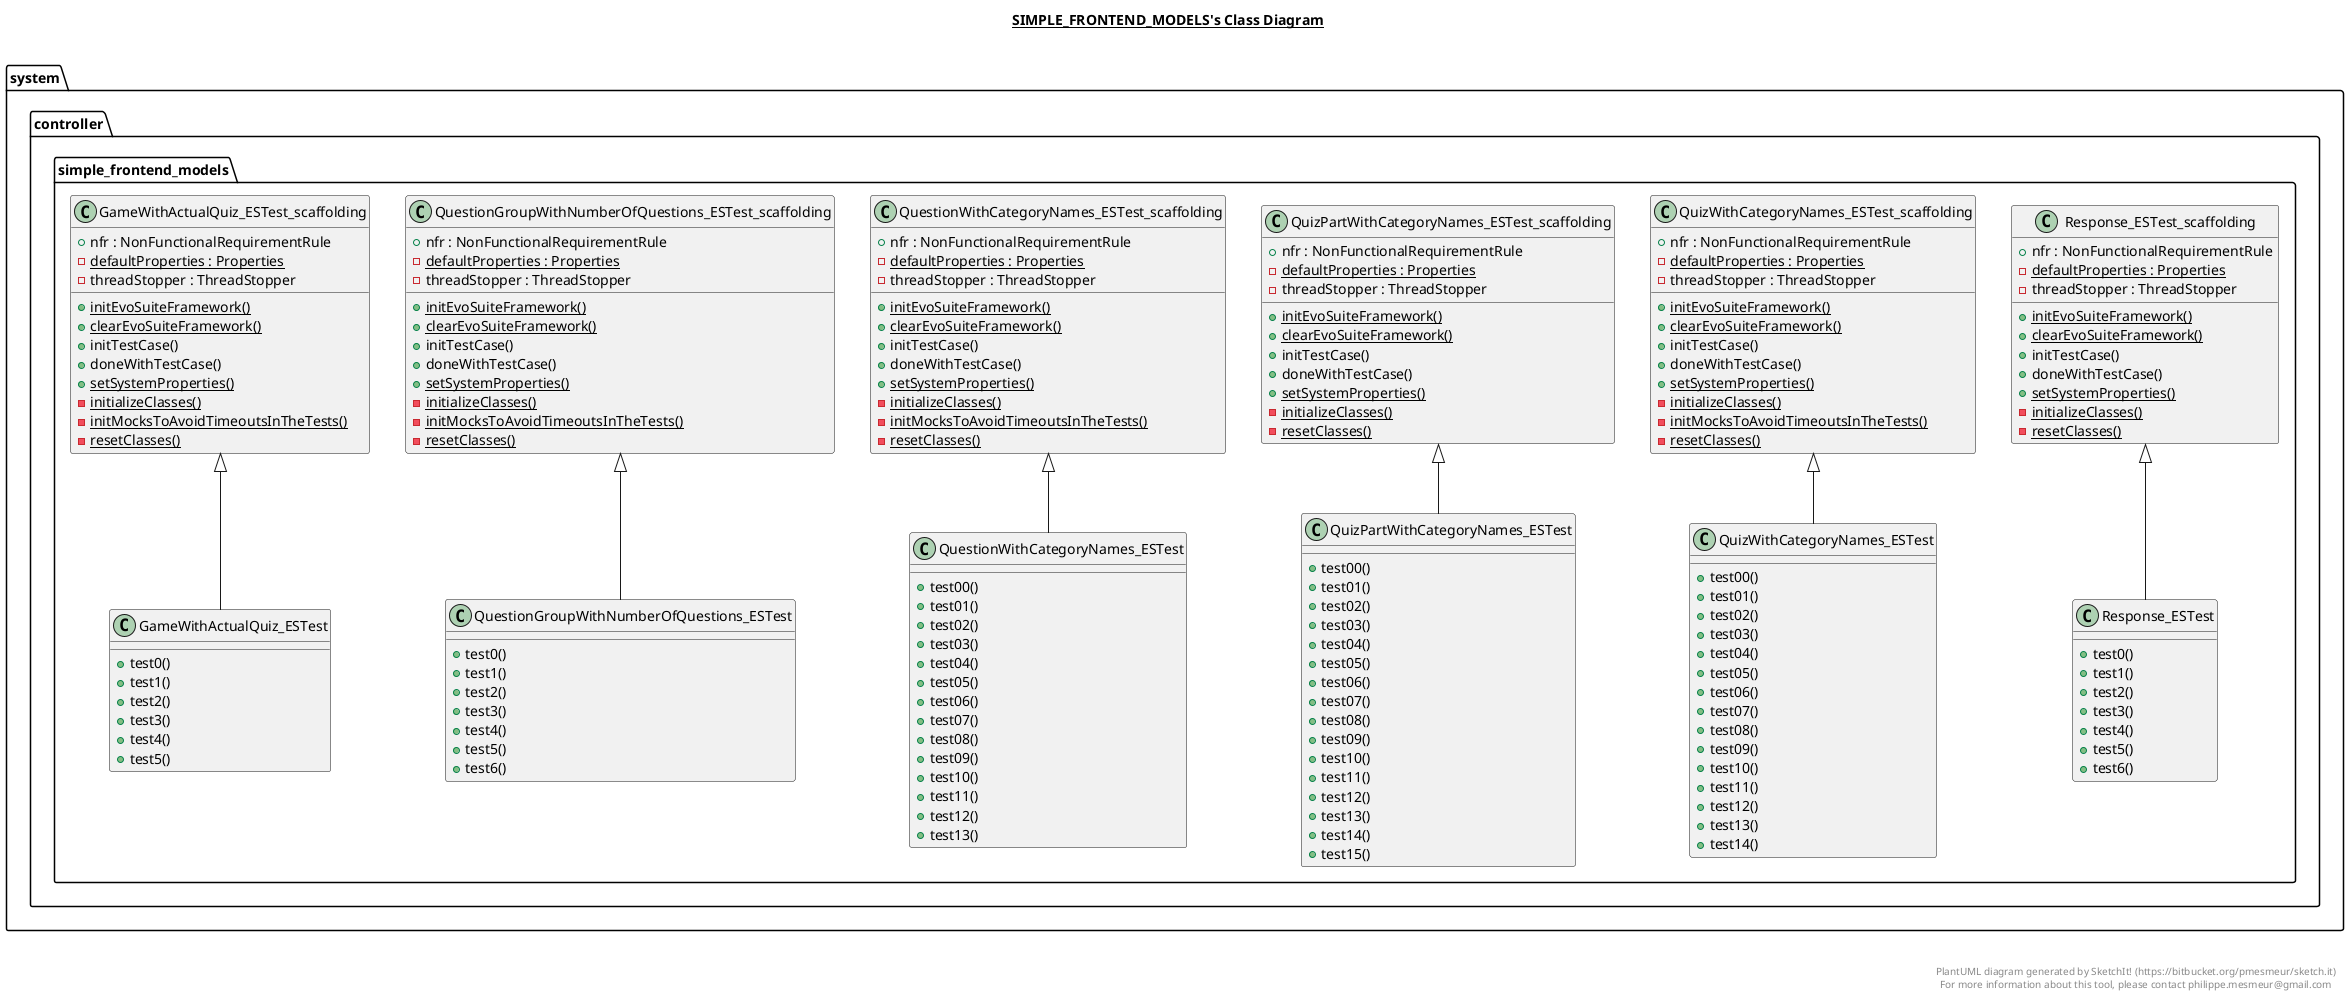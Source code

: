 @startuml

title __SIMPLE_FRONTEND_MODELS's Class Diagram__\n

  package system.controller {
    package system.controller.simple_frontend_models {
      class GameWithActualQuiz_ESTest {
          + test0()
          + test1()
          + test2()
          + test3()
          + test4()
          + test5()
      }
    }
  }
  

  package system.controller {
    package system.controller.simple_frontend_models {
      class GameWithActualQuiz_ESTest_scaffolding {
          + nfr : NonFunctionalRequirementRule
          {static} - defaultProperties : Properties
          - threadStopper : ThreadStopper
          {static} + initEvoSuiteFramework()
          {static} + clearEvoSuiteFramework()
          + initTestCase()
          + doneWithTestCase()
          {static} + setSystemProperties()
          {static} - initializeClasses()
          {static} - initMocksToAvoidTimeoutsInTheTests()
          {static} - resetClasses()
      }
    }
  }
  

  package system.controller {
    package system.controller.simple_frontend_models {
      class QuestionGroupWithNumberOfQuestions_ESTest {
          + test0()
          + test1()
          + test2()
          + test3()
          + test4()
          + test5()
          + test6()
      }
    }
  }
  

  package system.controller {
    package system.controller.simple_frontend_models {
      class QuestionGroupWithNumberOfQuestions_ESTest_scaffolding {
          + nfr : NonFunctionalRequirementRule
          {static} - defaultProperties : Properties
          - threadStopper : ThreadStopper
          {static} + initEvoSuiteFramework()
          {static} + clearEvoSuiteFramework()
          + initTestCase()
          + doneWithTestCase()
          {static} + setSystemProperties()
          {static} - initializeClasses()
          {static} - initMocksToAvoidTimeoutsInTheTests()
          {static} - resetClasses()
      }
    }
  }
  

  package system.controller {
    package system.controller.simple_frontend_models {
      class QuestionWithCategoryNames_ESTest {
          + test00()
          + test01()
          + test02()
          + test03()
          + test04()
          + test05()
          + test06()
          + test07()
          + test08()
          + test09()
          + test10()
          + test11()
          + test12()
          + test13()
      }
    }
  }
  

  package system.controller {
    package system.controller.simple_frontend_models {
      class QuestionWithCategoryNames_ESTest_scaffolding {
          + nfr : NonFunctionalRequirementRule
          {static} - defaultProperties : Properties
          - threadStopper : ThreadStopper
          {static} + initEvoSuiteFramework()
          {static} + clearEvoSuiteFramework()
          + initTestCase()
          + doneWithTestCase()
          {static} + setSystemProperties()
          {static} - initializeClasses()
          {static} - initMocksToAvoidTimeoutsInTheTests()
          {static} - resetClasses()
      }
    }
  }
  

  package system.controller {
    package system.controller.simple_frontend_models {
      class QuizPartWithCategoryNames_ESTest {
          + test00()
          + test01()
          + test02()
          + test03()
          + test04()
          + test05()
          + test06()
          + test07()
          + test08()
          + test09()
          + test10()
          + test11()
          + test12()
          + test13()
          + test14()
          + test15()
      }
    }
  }
  

  package system.controller {
    package system.controller.simple_frontend_models {
      class QuizPartWithCategoryNames_ESTest_scaffolding {
          + nfr : NonFunctionalRequirementRule
          {static} - defaultProperties : Properties
          - threadStopper : ThreadStopper
          {static} + initEvoSuiteFramework()
          {static} + clearEvoSuiteFramework()
          + initTestCase()
          + doneWithTestCase()
          {static} + setSystemProperties()
          {static} - initializeClasses()
          {static} - resetClasses()
      }
    }
  }
  

  package system.controller {
    package system.controller.simple_frontend_models {
      class QuizWithCategoryNames_ESTest {
          + test00()
          + test01()
          + test02()
          + test03()
          + test04()
          + test05()
          + test06()
          + test07()
          + test08()
          + test09()
          + test10()
          + test11()
          + test12()
          + test13()
          + test14()
      }
    }
  }
  

  package system.controller {
    package system.controller.simple_frontend_models {
      class QuizWithCategoryNames_ESTest_scaffolding {
          + nfr : NonFunctionalRequirementRule
          {static} - defaultProperties : Properties
          - threadStopper : ThreadStopper
          {static} + initEvoSuiteFramework()
          {static} + clearEvoSuiteFramework()
          + initTestCase()
          + doneWithTestCase()
          {static} + setSystemProperties()
          {static} - initializeClasses()
          {static} - initMocksToAvoidTimeoutsInTheTests()
          {static} - resetClasses()
      }
    }
  }
  

  package system.controller {
    package system.controller.simple_frontend_models {
      class Response_ESTest {
          + test0()
          + test1()
          + test2()
          + test3()
          + test4()
          + test5()
          + test6()
      }
    }
  }
  

  package system.controller {
    package system.controller.simple_frontend_models {
      class Response_ESTest_scaffolding {
          + nfr : NonFunctionalRequirementRule
          {static} - defaultProperties : Properties
          - threadStopper : ThreadStopper
          {static} + initEvoSuiteFramework()
          {static} + clearEvoSuiteFramework()
          + initTestCase()
          + doneWithTestCase()
          {static} + setSystemProperties()
          {static} - initializeClasses()
          {static} - resetClasses()
      }
    }
  }
  

  GameWithActualQuiz_ESTest -up-|> GameWithActualQuiz_ESTest_scaffolding
  QuestionGroupWithNumberOfQuestions_ESTest -up-|> QuestionGroupWithNumberOfQuestions_ESTest_scaffolding
  QuestionWithCategoryNames_ESTest -up-|> QuestionWithCategoryNames_ESTest_scaffolding
  QuizPartWithCategoryNames_ESTest -up-|> QuizPartWithCategoryNames_ESTest_scaffolding
  QuizWithCategoryNames_ESTest -up-|> QuizWithCategoryNames_ESTest_scaffolding
  Response_ESTest -up-|> Response_ESTest_scaffolding


right footer


PlantUML diagram generated by SketchIt! (https://bitbucket.org/pmesmeur/sketch.it)
For more information about this tool, please contact philippe.mesmeur@gmail.com
endfooter

@enduml
